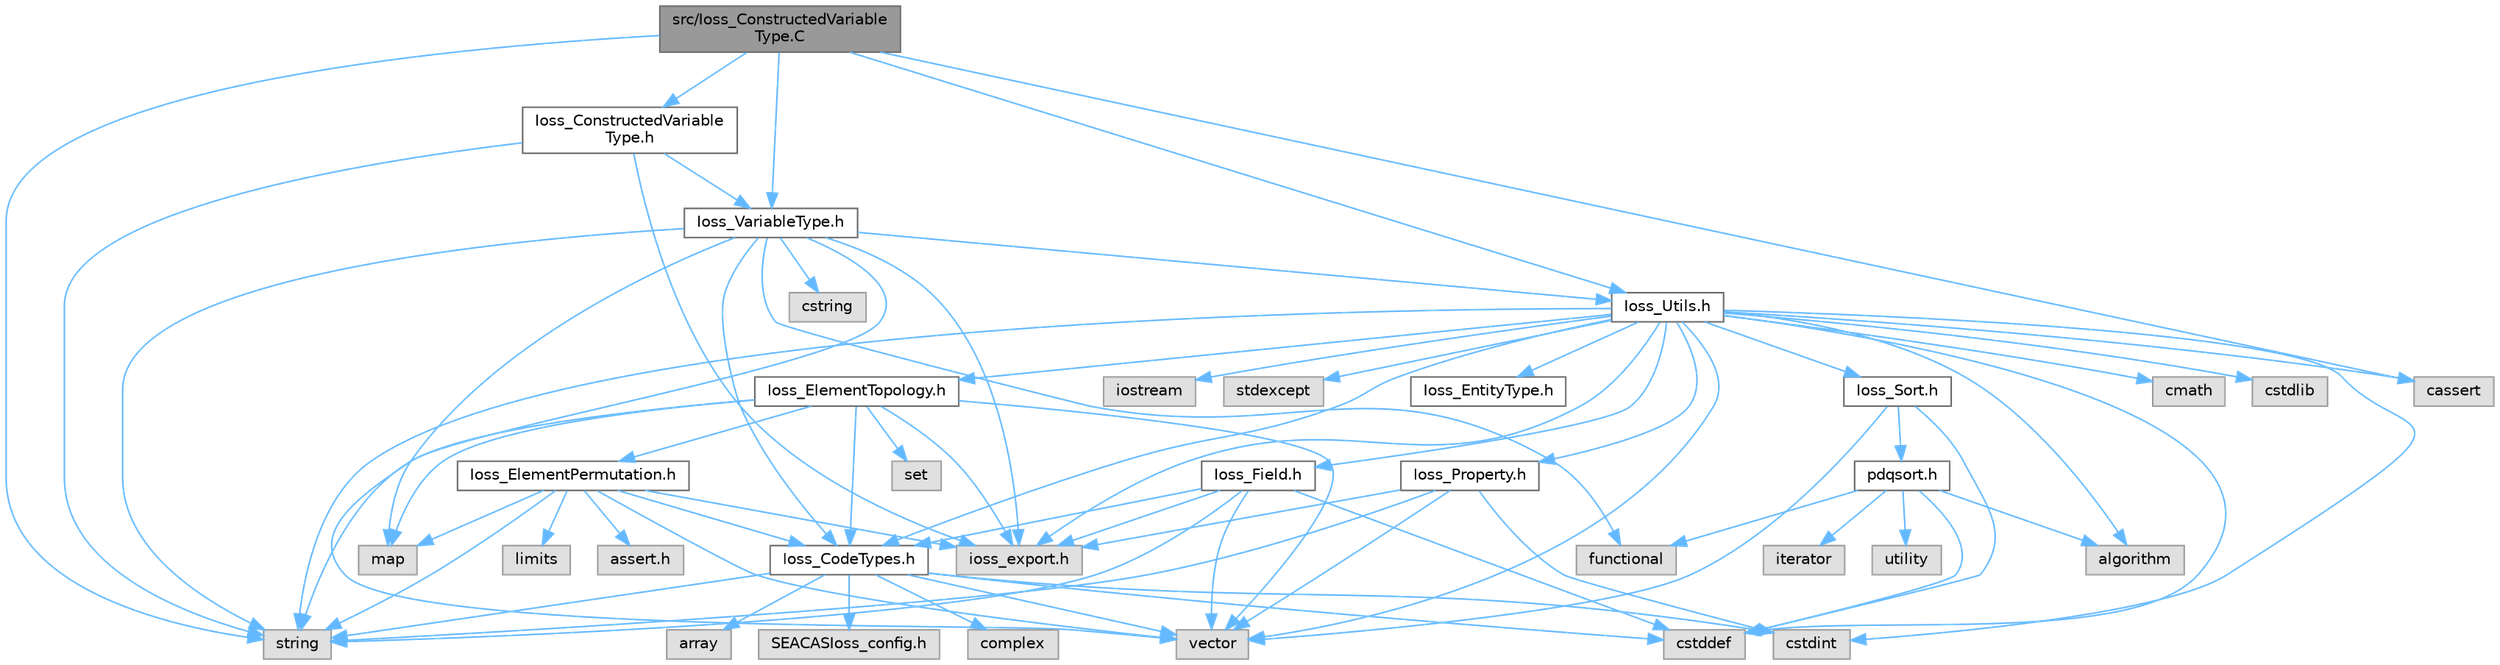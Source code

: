 digraph "src/Ioss_ConstructedVariableType.C"
{
 // INTERACTIVE_SVG=YES
 // LATEX_PDF_SIZE
  bgcolor="transparent";
  edge [fontname=Helvetica,fontsize=10,labelfontname=Helvetica,labelfontsize=10];
  node [fontname=Helvetica,fontsize=10,shape=box,height=0.2,width=0.4];
  Node1 [id="Node000001",label="src/Ioss_ConstructedVariable\lType.C",height=0.2,width=0.4,color="gray40", fillcolor="grey60", style="filled", fontcolor="black",tooltip=" "];
  Node1 -> Node2 [id="edge1_Node000001_Node000002",color="steelblue1",style="solid",tooltip=" "];
  Node2 [id="Node000002",label="Ioss_ConstructedVariable\lType.h",height=0.2,width=0.4,color="grey40", fillcolor="white", style="filled",URL="$Ioss__ConstructedVariableType_8h.html",tooltip=" "];
  Node2 -> Node3 [id="edge2_Node000002_Node000003",color="steelblue1",style="solid",tooltip=" "];
  Node3 [id="Node000003",label="ioss_export.h",height=0.2,width=0.4,color="grey60", fillcolor="#E0E0E0", style="filled",tooltip=" "];
  Node2 -> Node4 [id="edge3_Node000002_Node000004",color="steelblue1",style="solid",tooltip=" "];
  Node4 [id="Node000004",label="Ioss_VariableType.h",height=0.2,width=0.4,color="grey40", fillcolor="white", style="filled",URL="$Ioss__VariableType_8h.html",tooltip=" "];
  Node4 -> Node3 [id="edge4_Node000004_Node000003",color="steelblue1",style="solid",tooltip=" "];
  Node4 -> Node5 [id="edge5_Node000004_Node000005",color="steelblue1",style="solid",tooltip=" "];
  Node5 [id="Node000005",label="Ioss_CodeTypes.h",height=0.2,width=0.4,color="grey40", fillcolor="white", style="filled",URL="$Ioss__CodeTypes_8h.html",tooltip=" "];
  Node5 -> Node6 [id="edge6_Node000005_Node000006",color="steelblue1",style="solid",tooltip=" "];
  Node6 [id="Node000006",label="array",height=0.2,width=0.4,color="grey60", fillcolor="#E0E0E0", style="filled",tooltip=" "];
  Node5 -> Node7 [id="edge7_Node000005_Node000007",color="steelblue1",style="solid",tooltip=" "];
  Node7 [id="Node000007",label="cstddef",height=0.2,width=0.4,color="grey60", fillcolor="#E0E0E0", style="filled",tooltip=" "];
  Node5 -> Node8 [id="edge8_Node000005_Node000008",color="steelblue1",style="solid",tooltip=" "];
  Node8 [id="Node000008",label="cstdint",height=0.2,width=0.4,color="grey60", fillcolor="#E0E0E0", style="filled",tooltip=" "];
  Node5 -> Node9 [id="edge9_Node000005_Node000009",color="steelblue1",style="solid",tooltip=" "];
  Node9 [id="Node000009",label="string",height=0.2,width=0.4,color="grey60", fillcolor="#E0E0E0", style="filled",tooltip=" "];
  Node5 -> Node10 [id="edge10_Node000005_Node000010",color="steelblue1",style="solid",tooltip=" "];
  Node10 [id="Node000010",label="vector",height=0.2,width=0.4,color="grey60", fillcolor="#E0E0E0", style="filled",tooltip=" "];
  Node5 -> Node11 [id="edge11_Node000005_Node000011",color="steelblue1",style="solid",tooltip=" "];
  Node11 [id="Node000011",label="SEACASIoss_config.h",height=0.2,width=0.4,color="grey60", fillcolor="#E0E0E0", style="filled",tooltip=" "];
  Node5 -> Node12 [id="edge12_Node000005_Node000012",color="steelblue1",style="solid",tooltip=" "];
  Node12 [id="Node000012",label="complex",height=0.2,width=0.4,color="grey60", fillcolor="#E0E0E0", style="filled",tooltip=" "];
  Node4 -> Node13 [id="edge13_Node000004_Node000013",color="steelblue1",style="solid",tooltip=" "];
  Node13 [id="Node000013",label="Ioss_Utils.h",height=0.2,width=0.4,color="grey40", fillcolor="white", style="filled",URL="$Ioss__Utils_8h.html",tooltip=" "];
  Node13 -> Node3 [id="edge14_Node000013_Node000003",color="steelblue1",style="solid",tooltip=" "];
  Node13 -> Node5 [id="edge15_Node000013_Node000005",color="steelblue1",style="solid",tooltip=" "];
  Node13 -> Node14 [id="edge16_Node000013_Node000014",color="steelblue1",style="solid",tooltip=" "];
  Node14 [id="Node000014",label="Ioss_ElementTopology.h",height=0.2,width=0.4,color="grey40", fillcolor="white", style="filled",URL="$Ioss__ElementTopology_8h.html",tooltip=" "];
  Node14 -> Node3 [id="edge17_Node000014_Node000003",color="steelblue1",style="solid",tooltip=" "];
  Node14 -> Node5 [id="edge18_Node000014_Node000005",color="steelblue1",style="solid",tooltip=" "];
  Node14 -> Node15 [id="edge19_Node000014_Node000015",color="steelblue1",style="solid",tooltip=" "];
  Node15 [id="Node000015",label="Ioss_ElementPermutation.h",height=0.2,width=0.4,color="grey40", fillcolor="white", style="filled",URL="$Ioss__ElementPermutation_8h.html",tooltip=" "];
  Node15 -> Node3 [id="edge20_Node000015_Node000003",color="steelblue1",style="solid",tooltip=" "];
  Node15 -> Node5 [id="edge21_Node000015_Node000005",color="steelblue1",style="solid",tooltip=" "];
  Node15 -> Node16 [id="edge22_Node000015_Node000016",color="steelblue1",style="solid",tooltip=" "];
  Node16 [id="Node000016",label="assert.h",height=0.2,width=0.4,color="grey60", fillcolor="#E0E0E0", style="filled",tooltip=" "];
  Node15 -> Node17 [id="edge23_Node000015_Node000017",color="steelblue1",style="solid",tooltip=" "];
  Node17 [id="Node000017",label="limits",height=0.2,width=0.4,color="grey60", fillcolor="#E0E0E0", style="filled",tooltip=" "];
  Node15 -> Node18 [id="edge24_Node000015_Node000018",color="steelblue1",style="solid",tooltip=" "];
  Node18 [id="Node000018",label="map",height=0.2,width=0.4,color="grey60", fillcolor="#E0E0E0", style="filled",tooltip=" "];
  Node15 -> Node9 [id="edge25_Node000015_Node000009",color="steelblue1",style="solid",tooltip=" "];
  Node15 -> Node10 [id="edge26_Node000015_Node000010",color="steelblue1",style="solid",tooltip=" "];
  Node14 -> Node18 [id="edge27_Node000014_Node000018",color="steelblue1",style="solid",tooltip=" "];
  Node14 -> Node19 [id="edge28_Node000014_Node000019",color="steelblue1",style="solid",tooltip=" "];
  Node19 [id="Node000019",label="set",height=0.2,width=0.4,color="grey60", fillcolor="#E0E0E0", style="filled",tooltip=" "];
  Node14 -> Node9 [id="edge29_Node000014_Node000009",color="steelblue1",style="solid",tooltip=" "];
  Node14 -> Node10 [id="edge30_Node000014_Node000010",color="steelblue1",style="solid",tooltip=" "];
  Node13 -> Node20 [id="edge31_Node000013_Node000020",color="steelblue1",style="solid",tooltip=" "];
  Node20 [id="Node000020",label="Ioss_EntityType.h",height=0.2,width=0.4,color="grey40", fillcolor="white", style="filled",URL="$Ioss__EntityType_8h.html",tooltip=" "];
  Node13 -> Node21 [id="edge32_Node000013_Node000021",color="steelblue1",style="solid",tooltip=" "];
  Node21 [id="Node000021",label="Ioss_Field.h",height=0.2,width=0.4,color="grey40", fillcolor="white", style="filled",URL="$Ioss__Field_8h.html",tooltip=" "];
  Node21 -> Node3 [id="edge33_Node000021_Node000003",color="steelblue1",style="solid",tooltip=" "];
  Node21 -> Node5 [id="edge34_Node000021_Node000005",color="steelblue1",style="solid",tooltip=" "];
  Node21 -> Node7 [id="edge35_Node000021_Node000007",color="steelblue1",style="solid",tooltip=" "];
  Node21 -> Node9 [id="edge36_Node000021_Node000009",color="steelblue1",style="solid",tooltip=" "];
  Node21 -> Node10 [id="edge37_Node000021_Node000010",color="steelblue1",style="solid",tooltip=" "];
  Node13 -> Node22 [id="edge38_Node000013_Node000022",color="steelblue1",style="solid",tooltip=" "];
  Node22 [id="Node000022",label="Ioss_Property.h",height=0.2,width=0.4,color="grey40", fillcolor="white", style="filled",URL="$Ioss__Property_8h.html",tooltip=" "];
  Node22 -> Node3 [id="edge39_Node000022_Node000003",color="steelblue1",style="solid",tooltip=" "];
  Node22 -> Node8 [id="edge40_Node000022_Node000008",color="steelblue1",style="solid",tooltip=" "];
  Node22 -> Node9 [id="edge41_Node000022_Node000009",color="steelblue1",style="solid",tooltip=" "];
  Node22 -> Node10 [id="edge42_Node000022_Node000010",color="steelblue1",style="solid",tooltip=" "];
  Node13 -> Node23 [id="edge43_Node000013_Node000023",color="steelblue1",style="solid",tooltip=" "];
  Node23 [id="Node000023",label="Ioss_Sort.h",height=0.2,width=0.4,color="grey40", fillcolor="white", style="filled",URL="$Ioss__Sort_8h.html",tooltip=" "];
  Node23 -> Node24 [id="edge44_Node000023_Node000024",color="steelblue1",style="solid",tooltip=" "];
  Node24 [id="Node000024",label="pdqsort.h",height=0.2,width=0.4,color="grey40", fillcolor="white", style="filled",URL="$pdqsort_8h.html",tooltip=" "];
  Node24 -> Node25 [id="edge45_Node000024_Node000025",color="steelblue1",style="solid",tooltip=" "];
  Node25 [id="Node000025",label="algorithm",height=0.2,width=0.4,color="grey60", fillcolor="#E0E0E0", style="filled",tooltip=" "];
  Node24 -> Node7 [id="edge46_Node000024_Node000007",color="steelblue1",style="solid",tooltip=" "];
  Node24 -> Node26 [id="edge47_Node000024_Node000026",color="steelblue1",style="solid",tooltip=" "];
  Node26 [id="Node000026",label="functional",height=0.2,width=0.4,color="grey60", fillcolor="#E0E0E0", style="filled",tooltip=" "];
  Node24 -> Node27 [id="edge48_Node000024_Node000027",color="steelblue1",style="solid",tooltip=" "];
  Node27 [id="Node000027",label="iterator",height=0.2,width=0.4,color="grey60", fillcolor="#E0E0E0", style="filled",tooltip=" "];
  Node24 -> Node28 [id="edge49_Node000024_Node000028",color="steelblue1",style="solid",tooltip=" "];
  Node28 [id="Node000028",label="utility",height=0.2,width=0.4,color="grey60", fillcolor="#E0E0E0", style="filled",tooltip=" "];
  Node23 -> Node7 [id="edge50_Node000023_Node000007",color="steelblue1",style="solid",tooltip=" "];
  Node23 -> Node10 [id="edge51_Node000023_Node000010",color="steelblue1",style="solid",tooltip=" "];
  Node13 -> Node25 [id="edge52_Node000013_Node000025",color="steelblue1",style="solid",tooltip=" "];
  Node13 -> Node29 [id="edge53_Node000013_Node000029",color="steelblue1",style="solid",tooltip=" "];
  Node29 [id="Node000029",label="cassert",height=0.2,width=0.4,color="grey60", fillcolor="#E0E0E0", style="filled",tooltip=" "];
  Node13 -> Node30 [id="edge54_Node000013_Node000030",color="steelblue1",style="solid",tooltip=" "];
  Node30 [id="Node000030",label="cmath",height=0.2,width=0.4,color="grey60", fillcolor="#E0E0E0", style="filled",tooltip=" "];
  Node13 -> Node7 [id="edge55_Node000013_Node000007",color="steelblue1",style="solid",tooltip=" "];
  Node13 -> Node8 [id="edge56_Node000013_Node000008",color="steelblue1",style="solid",tooltip=" "];
  Node13 -> Node31 [id="edge57_Node000013_Node000031",color="steelblue1",style="solid",tooltip=" "];
  Node31 [id="Node000031",label="cstdlib",height=0.2,width=0.4,color="grey60", fillcolor="#E0E0E0", style="filled",tooltip=" "];
  Node13 -> Node32 [id="edge58_Node000013_Node000032",color="steelblue1",style="solid",tooltip=" "];
  Node32 [id="Node000032",label="iostream",height=0.2,width=0.4,color="grey60", fillcolor="#E0E0E0", style="filled",tooltip=" "];
  Node13 -> Node33 [id="edge59_Node000013_Node000033",color="steelblue1",style="solid",tooltip=" "];
  Node33 [id="Node000033",label="stdexcept",height=0.2,width=0.4,color="grey60", fillcolor="#E0E0E0", style="filled",tooltip=" "];
  Node13 -> Node9 [id="edge60_Node000013_Node000009",color="steelblue1",style="solid",tooltip=" "];
  Node13 -> Node10 [id="edge61_Node000013_Node000010",color="steelblue1",style="solid",tooltip=" "];
  Node4 -> Node34 [id="edge62_Node000004_Node000034",color="steelblue1",style="solid",tooltip=" "];
  Node34 [id="Node000034",label="cstring",height=0.2,width=0.4,color="grey60", fillcolor="#E0E0E0", style="filled",tooltip=" "];
  Node4 -> Node26 [id="edge63_Node000004_Node000026",color="steelblue1",style="solid",tooltip=" "];
  Node4 -> Node18 [id="edge64_Node000004_Node000018",color="steelblue1",style="solid",tooltip=" "];
  Node4 -> Node9 [id="edge65_Node000004_Node000009",color="steelblue1",style="solid",tooltip=" "];
  Node4 -> Node10 [id="edge66_Node000004_Node000010",color="steelblue1",style="solid",tooltip=" "];
  Node2 -> Node9 [id="edge67_Node000002_Node000009",color="steelblue1",style="solid",tooltip=" "];
  Node1 -> Node13 [id="edge68_Node000001_Node000013",color="steelblue1",style="solid",tooltip=" "];
  Node1 -> Node4 [id="edge69_Node000001_Node000004",color="steelblue1",style="solid",tooltip=" "];
  Node1 -> Node29 [id="edge70_Node000001_Node000029",color="steelblue1",style="solid",tooltip=" "];
  Node1 -> Node9 [id="edge71_Node000001_Node000009",color="steelblue1",style="solid",tooltip=" "];
}

